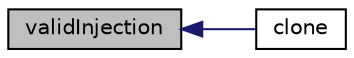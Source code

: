 digraph "validInjection"
{
  bgcolor="transparent";
  edge [fontname="Helvetica",fontsize="10",labelfontname="Helvetica",labelfontsize="10"];
  node [fontname="Helvetica",fontsize="10",shape=record];
  rankdir="LR";
  Node415 [label="validInjection",height=0.2,width=0.4,color="black", fillcolor="grey75", style="filled", fontcolor="black"];
  Node415 -> Node416 [dir="back",color="midnightblue",fontsize="10",style="solid",fontname="Helvetica"];
  Node416 [label="clone",height=0.2,width=0.4,color="black",URL="$a25189.html#ac6d7055f88f8ceb366a9f64d3ba635e0",tooltip="Construct and return a clone. "];
}
